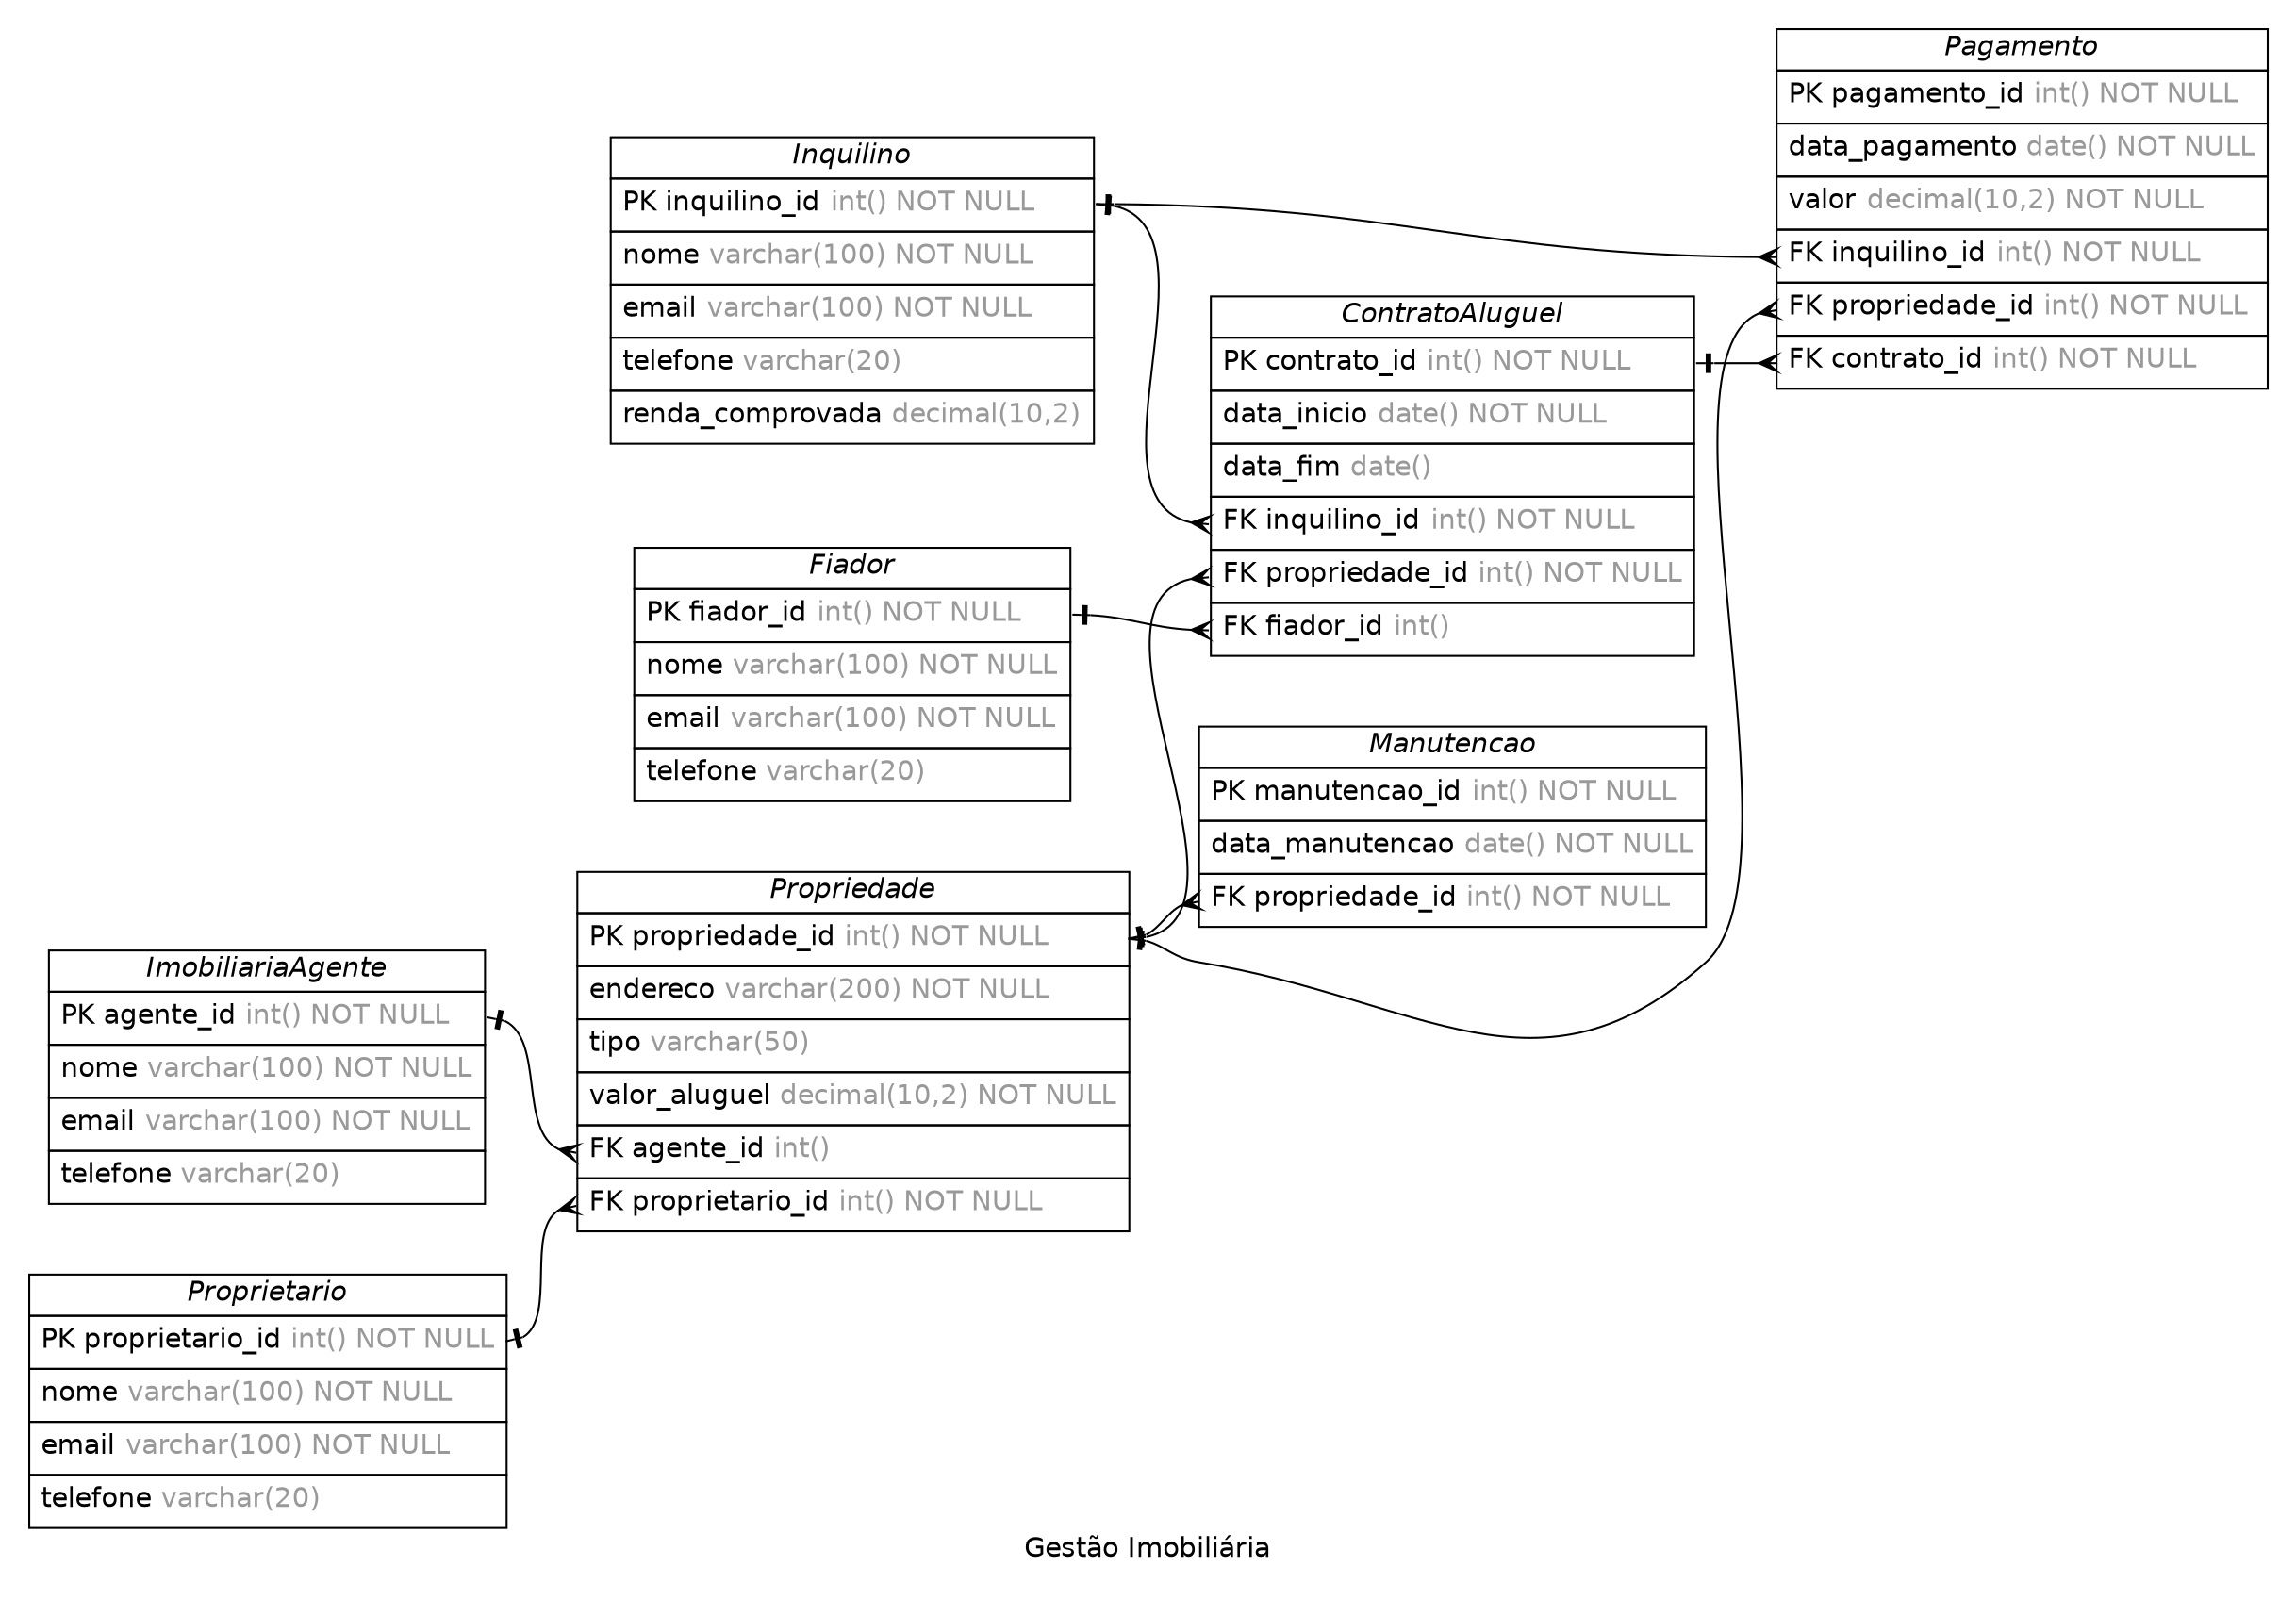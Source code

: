 /* created with ERDot < https://github.com/ehne/ERDot > */
digraph G {
    graph [
        nodesep=0.5;
        rankdir="LR";
        concentrate=true;
        splines="spline";
        fontname="Helvetica";
        pad="0.2,0.2",
        label="Gestão Imobiliária",
        
    ];
    
    node [shape=plain, fontname="Helvetica"];
    edge [
        dir=both,
        fontsize=12,
        arrowsize=0.9,
        penwidth=1.0,
        labelangle=32,
        labeldistance=1.8,
        fontname="Helvetica"
    ];
    
    "ImobiliariaAgente" [ label=<
        <table border="0" cellborder="1" cellspacing="0" >
        <tr><td><i>ImobiliariaAgente</i></td></tr>
        <tr><td port="agente_id" align="left" cellpadding="5">PK agente_id <font color="grey60">int() NOT NULL</font></td></tr>
        <tr><td port="nome" align="left" cellpadding="5">nome <font color="grey60">varchar(100) NOT NULL</font></td></tr>
        <tr><td port="email" align="left" cellpadding="5">email <font color="grey60">varchar(100) NOT NULL</font></td></tr>
        <tr><td port="telefone" align="left" cellpadding="5">telefone <font color="grey60">varchar(20)</font></td></tr>
    </table>>];
    "Proprietario" [ label=<
        <table border="0" cellborder="1" cellspacing="0" >
        <tr><td><i>Proprietario</i></td></tr>
        <tr><td port="proprietario_id" align="left" cellpadding="5">PK proprietario_id <font color="grey60">int() NOT NULL</font></td></tr>
        <tr><td port="nome" align="left" cellpadding="5">nome <font color="grey60">varchar(100) NOT NULL</font></td></tr>
        <tr><td port="email" align="left" cellpadding="5">email <font color="grey60">varchar(100) NOT NULL</font></td></tr>
        <tr><td port="telefone" align="left" cellpadding="5">telefone <font color="grey60">varchar(20)</font></td></tr>
    </table>>];
    "Inquilino" [ label=<
        <table border="0" cellborder="1" cellspacing="0" >
        <tr><td><i>Inquilino</i></td></tr>
        <tr><td port="inquilino_id" align="left" cellpadding="5">PK inquilino_id <font color="grey60">int() NOT NULL</font></td></tr>
        <tr><td port="nome" align="left" cellpadding="5">nome <font color="grey60">varchar(100) NOT NULL</font></td></tr>
        <tr><td port="email" align="left" cellpadding="5">email <font color="grey60">varchar(100) NOT NULL</font></td></tr>
        <tr><td port="telefone" align="left" cellpadding="5">telefone <font color="grey60">varchar(20)</font></td></tr>
        <tr><td port="renda_comprovada" align="left" cellpadding="5">renda_comprovada <font color="grey60">decimal(10,2)</font></td></tr>
    </table>>];
    "Propriedade" [ label=<
        <table border="0" cellborder="1" cellspacing="0" >
        <tr><td><i>Propriedade</i></td></tr>
        <tr><td port="propriedade_id" align="left" cellpadding="5">PK propriedade_id <font color="grey60">int() NOT NULL</font></td></tr>
        <tr><td port="endereco" align="left" cellpadding="5">endereco <font color="grey60">varchar(200) NOT NULL</font></td></tr>
        <tr><td port="tipo" align="left" cellpadding="5">tipo <font color="grey60">varchar(50)</font></td></tr>
        <tr><td port="valor_aluguel" align="left" cellpadding="5">valor_aluguel <font color="grey60">decimal(10,2) NOT NULL</font></td></tr>
        <tr><td port="agente_id" align="left" cellpadding="5">FK agente_id <font color="grey60">int()</font></td></tr>
        <tr><td port="proprietario_id" align="left" cellpadding="5">FK proprietario_id <font color="grey60">int() NOT NULL</font></td></tr>
    </table>>];
    "ContratoAluguel" [ label=<
        <table border="0" cellborder="1" cellspacing="0" >
        <tr><td><i>ContratoAluguel</i></td></tr>
        <tr><td port="contrato_id" align="left" cellpadding="5">PK contrato_id <font color="grey60">int() NOT NULL</font></td></tr>
        <tr><td port="data_inicio" align="left" cellpadding="5">data_inicio <font color="grey60">date() NOT NULL</font></td></tr>
        <tr><td port="data_fim" align="left" cellpadding="5">data_fim <font color="grey60">date()</font></td></tr>
        <tr><td port="inquilino_id" align="left" cellpadding="5">FK inquilino_id <font color="grey60">int() NOT NULL</font></td></tr>
        <tr><td port="propriedade_id" align="left" cellpadding="5">FK propriedade_id <font color="grey60">int() NOT NULL</font></td></tr>
        <tr><td port="fiador_id" align="left" cellpadding="5">FK fiador_id <font color="grey60">int()</font></td></tr>
    </table>>];
    "Pagamento" [ label=<
        <table border="0" cellborder="1" cellspacing="0" >
        <tr><td><i>Pagamento</i></td></tr>
        <tr><td port="pagamento_id" align="left" cellpadding="5">PK pagamento_id <font color="grey60">int() NOT NULL</font></td></tr>
        <tr><td port="data_pagamento" align="left" cellpadding="5">data_pagamento <font color="grey60">date() NOT NULL</font></td></tr>
        <tr><td port="valor" align="left" cellpadding="5">valor <font color="grey60">decimal(10,2) NOT NULL</font></td></tr>
        <tr><td port="inquilino_id" align="left" cellpadding="5">FK inquilino_id <font color="grey60">int() NOT NULL</font></td></tr>
        <tr><td port="propriedade_id" align="left" cellpadding="5">FK propriedade_id <font color="grey60">int() NOT NULL</font></td></tr>
        <tr><td port="contrato_id" align="left" cellpadding="5">FK contrato_id <font color="grey60">int() NOT NULL</font></td></tr>
    </table>>];
    "Fiador" [ label=<
        <table border="0" cellborder="1" cellspacing="0" >
        <tr><td><i>Fiador</i></td></tr>
        <tr><td port="fiador_id" align="left" cellpadding="5">PK fiador_id <font color="grey60">int() NOT NULL</font></td></tr>
        <tr><td port="nome" align="left" cellpadding="5">nome <font color="grey60">varchar(100) NOT NULL</font></td></tr>
        <tr><td port="email" align="left" cellpadding="5">email <font color="grey60">varchar(100) NOT NULL</font></td></tr>
        <tr><td port="telefone" align="left" cellpadding="5">telefone <font color="grey60">varchar(20)</font></td></tr>
    </table>>];
    "Manutencao" [ label=<
        <table border="0" cellborder="1" cellspacing="0" >
        <tr><td><i>Manutencao</i></td></tr>
        <tr><td port="manutencao_id" align="left" cellpadding="5">PK manutencao_id <font color="grey60">int() NOT NULL</font></td></tr>
        <tr><td port="data_manutencao" align="left" cellpadding="5">data_manutencao <font color="grey60">date() NOT NULL</font></td></tr>
        <tr><td port="propriedade_id" align="left" cellpadding="5">FK propriedade_id <font color="grey60">int() NOT NULL</font></td></tr>
    </table>>];

    
    "ImobiliariaAgente":"agente_id"->"Propriedade":"agente_id" [
        arrowhead=ocrow,

        arrowtail=noneotee,
    ];

    
    "Proprietario":"proprietario_id"->"Propriedade":"proprietario_id" [
        arrowhead=ocrow,

        arrowtail=noneotee,
    ];

    
    "Inquilino":"inquilino_id"->"ContratoAluguel":"inquilino_id" [
        arrowhead=ocrow,

        arrowtail=noneotee,
    ];

    
    "Propriedade":"propriedade_id"->"ContratoAluguel":"propriedade_id" [
        arrowhead=ocrow,

        arrowtail=noneotee,
    ];

    
    "Fiador":"fiador_id"->"ContratoAluguel":"fiador_id" [
        arrowhead=ocrow,

        arrowtail=noneotee,
    ];

    
    "Inquilino":"inquilino_id"->"Pagamento":"inquilino_id" [
        arrowhead=ocrow,

        arrowtail=noneotee,
    ];

    
    "Propriedade":"propriedade_id"->"Pagamento":"propriedade_id" [
        arrowhead=ocrow,

        arrowtail=noneotee,
    ];

    
    "ContratoAluguel":"contrato_id"->"Pagamento":"contrato_id" [
        arrowhead=ocrow,

        arrowtail=noneotee,
    ];

    
    "Propriedade":"propriedade_id"->"Manutencao":"propriedade_id" [
        arrowhead=ocrow,

        arrowtail=noneotee,
    ];
}
